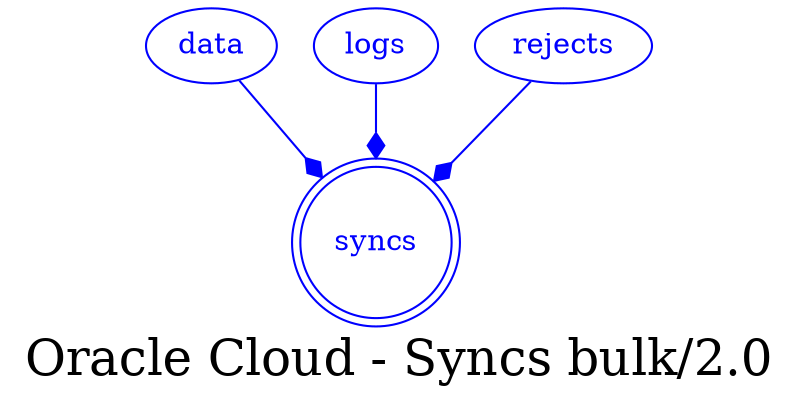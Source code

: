 digraph LexiconGraph {
graph[label="Oracle Cloud - Syncs bulk/2.0", fontsize=24]
splines=true
"syncs" [color=blue, fontcolor=blue, shape=doublecircle]
"data" -> "syncs" [color=blue, fontcolor=blue, arrowhead=diamond, arrowtail=none]
"data" [color=blue, fontcolor=blue, shape=ellipse]
"logs" -> "syncs" [color=blue, fontcolor=blue, arrowhead=diamond, arrowtail=none]
"logs" [color=blue, fontcolor=blue, shape=ellipse]
"rejects" -> "syncs" [color=blue, fontcolor=blue, arrowhead=diamond, arrowtail=none]
"rejects" [color=blue, fontcolor=blue, shape=ellipse]
}
